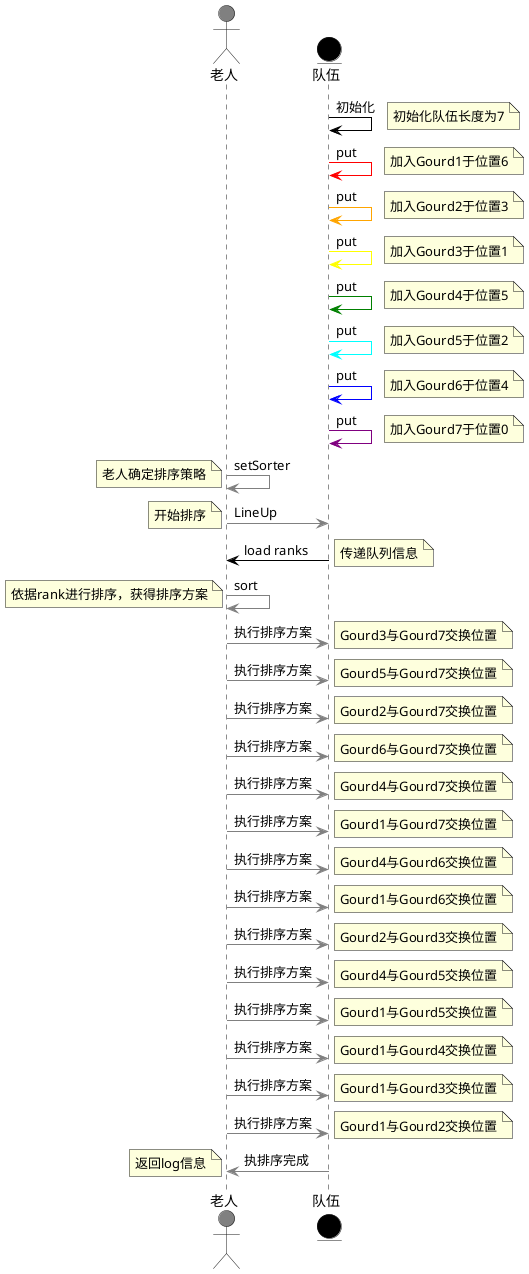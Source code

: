 @startuml
actor 老人 as Geezer#Grey

entity 队伍 as Line#Black

Line -[#Black]> Line : 初始化
note right: 初始化队伍长度为7

Line -[#Red]> Line : put
note right: 加入Gourd1于位置6

Line -[#Orange]> Line : put
note right: 加入Gourd2于位置3

Line -[#Yellow]> Line : put
note right: 加入Gourd3于位置1

Line -[#Green]> Line : put
note right: 加入Gourd4于位置5

Line -[#Cyan]> Line : put
note right: 加入Gourd5于位置2

Line -[#Blue]> Line : put
note right: 加入Gourd6于位置4

Line -[#Purple]> Line : put
note right: 加入Gourd7于位置0

Geezer -[#Grey]> Geezer : setSorter
note left: 老人确定排序策略

Geezer -[#Grey]> Line : LineUp
note left
    开始排序
end note

Line -[#Black]> Geezer : load ranks
note right
    传递队列信息
end note

Geezer -[#Grey]> Geezer : sort
note left : 依据rank进行排序，获得排序方案

Geezer -[#Grey]> Line : 执行排序方案
note right : Gourd3与Gourd7交换位置

Geezer -[#Grey]> Line : 执行排序方案
note right : Gourd5与Gourd7交换位置

Geezer -[#Grey]> Line : 执行排序方案
note right : Gourd2与Gourd7交换位置

Geezer -[#Grey]> Line : 执行排序方案
note right : Gourd6与Gourd7交换位置

Geezer -[#Grey]> Line : 执行排序方案
note right : Gourd4与Gourd7交换位置

Geezer -[#Grey]> Line : 执行排序方案
note right : Gourd1与Gourd7交换位置

Geezer -[#Grey]> Line : 执行排序方案
note right : Gourd4与Gourd6交换位置

Geezer -[#Grey]> Line : 执行排序方案
note right : Gourd1与Gourd6交换位置

Geezer -[#Grey]> Line : 执行排序方案
note right : Gourd2与Gourd3交换位置

Geezer -[#Grey]> Line : 执行排序方案
note right : Gourd4与Gourd5交换位置

Geezer -[#Grey]> Line : 执行排序方案
note right : Gourd1与Gourd5交换位置

Geezer -[#Grey]> Line : 执行排序方案
note right : Gourd1与Gourd4交换位置

Geezer -[#Grey]> Line : 执行排序方案
note right : Gourd1与Gourd3交换位置

Geezer -[#Grey]> Line : 执行排序方案
note right : Gourd1与Gourd2交换位置

Line -[#Grey]> Geezer : 执排序完成
note left : 返回log信息
@enduml